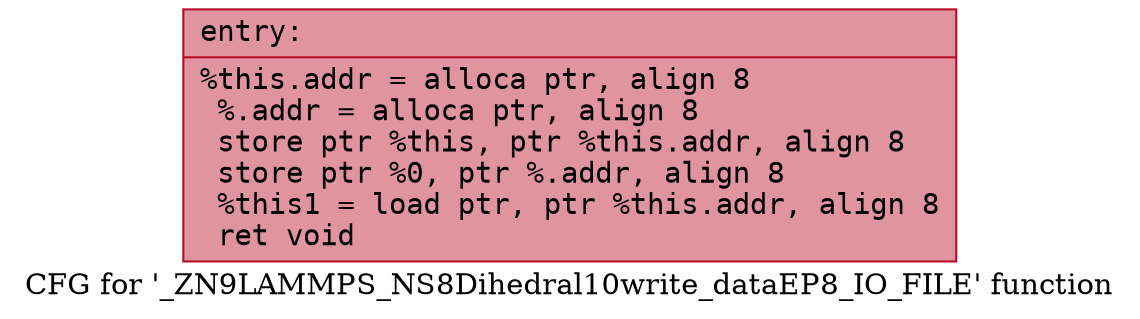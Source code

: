 digraph "CFG for '_ZN9LAMMPS_NS8Dihedral10write_dataEP8_IO_FILE' function" {
	label="CFG for '_ZN9LAMMPS_NS8Dihedral10write_dataEP8_IO_FILE' function";

	Node0x56273af75530 [shape=record,color="#b70d28ff", style=filled, fillcolor="#b70d2870" fontname="Courier",label="{entry:\l|  %this.addr = alloca ptr, align 8\l  %.addr = alloca ptr, align 8\l  store ptr %this, ptr %this.addr, align 8\l  store ptr %0, ptr %.addr, align 8\l  %this1 = load ptr, ptr %this.addr, align 8\l  ret void\l}"];
}
